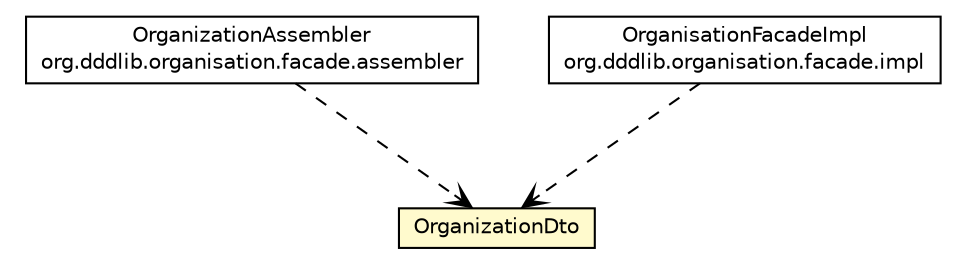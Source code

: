 #!/usr/local/bin/dot
#
# Class diagram 
# Generated by UMLGraph version R5_6_6-8-g8d7759 (http://www.umlgraph.org/)
#

digraph G {
	edge [fontname="Helvetica",fontsize=10,labelfontname="Helvetica",labelfontsize=10];
	node [fontname="Helvetica",fontsize=10,shape=plaintext];
	nodesep=0.25;
	ranksep=0.5;
	// org.dddlib.organisation.facade.OrganizationDto
	c76179 [label=<<table title="org.dddlib.organisation.facade.OrganizationDto" border="0" cellborder="1" cellspacing="0" cellpadding="2" port="p" bgcolor="lemonChiffon" href="./OrganizationDto.html">
		<tr><td><table border="0" cellspacing="0" cellpadding="1">
<tr><td align="center" balign="center"> OrganizationDto </td></tr>
		</table></td></tr>
		</table>>, URL="./OrganizationDto.html", fontname="Helvetica", fontcolor="black", fontsize=10.0];
	// org.dddlib.organisation.facade.assembler.OrganizationAssembler
	c76182 [label=<<table title="org.dddlib.organisation.facade.assembler.OrganizationAssembler" border="0" cellborder="1" cellspacing="0" cellpadding="2" port="p" href="./assembler/OrganizationAssembler.html">
		<tr><td><table border="0" cellspacing="0" cellpadding="1">
<tr><td align="center" balign="center"> OrganizationAssembler </td></tr>
<tr><td align="center" balign="center"> org.dddlib.organisation.facade.assembler </td></tr>
		</table></td></tr>
		</table>>, URL="./assembler/OrganizationAssembler.html", fontname="Helvetica", fontcolor="black", fontsize=10.0];
	// org.dddlib.organisation.facade.impl.OrganisationFacadeImpl
	c76183 [label=<<table title="org.dddlib.organisation.facade.impl.OrganisationFacadeImpl" border="0" cellborder="1" cellspacing="0" cellpadding="2" port="p" href="./impl/OrganisationFacadeImpl.html">
		<tr><td><table border="0" cellspacing="0" cellpadding="1">
<tr><td align="center" balign="center"> OrganisationFacadeImpl </td></tr>
<tr><td align="center" balign="center"> org.dddlib.organisation.facade.impl </td></tr>
		</table></td></tr>
		</table>>, URL="./impl/OrganisationFacadeImpl.html", fontname="Helvetica", fontcolor="black", fontsize=10.0];
	// org.dddlib.organisation.facade.assembler.OrganizationAssembler DEPEND org.dddlib.organisation.facade.OrganizationDto
	c76182:p -> c76179:p [taillabel="", label=" "headlabel="", fontname="Helvetica", fontcolor="black", fontsize=10.0, color="black", arrowhead=open, style=dashed];
	// org.dddlib.organisation.facade.impl.OrganisationFacadeImpl DEPEND org.dddlib.organisation.facade.OrganizationDto
	c76183:p -> c76179:p [taillabel="", label=" "headlabel="", fontname="Helvetica", fontcolor="black", fontsize=10.0, color="black", arrowhead=open, style=dashed];
}

